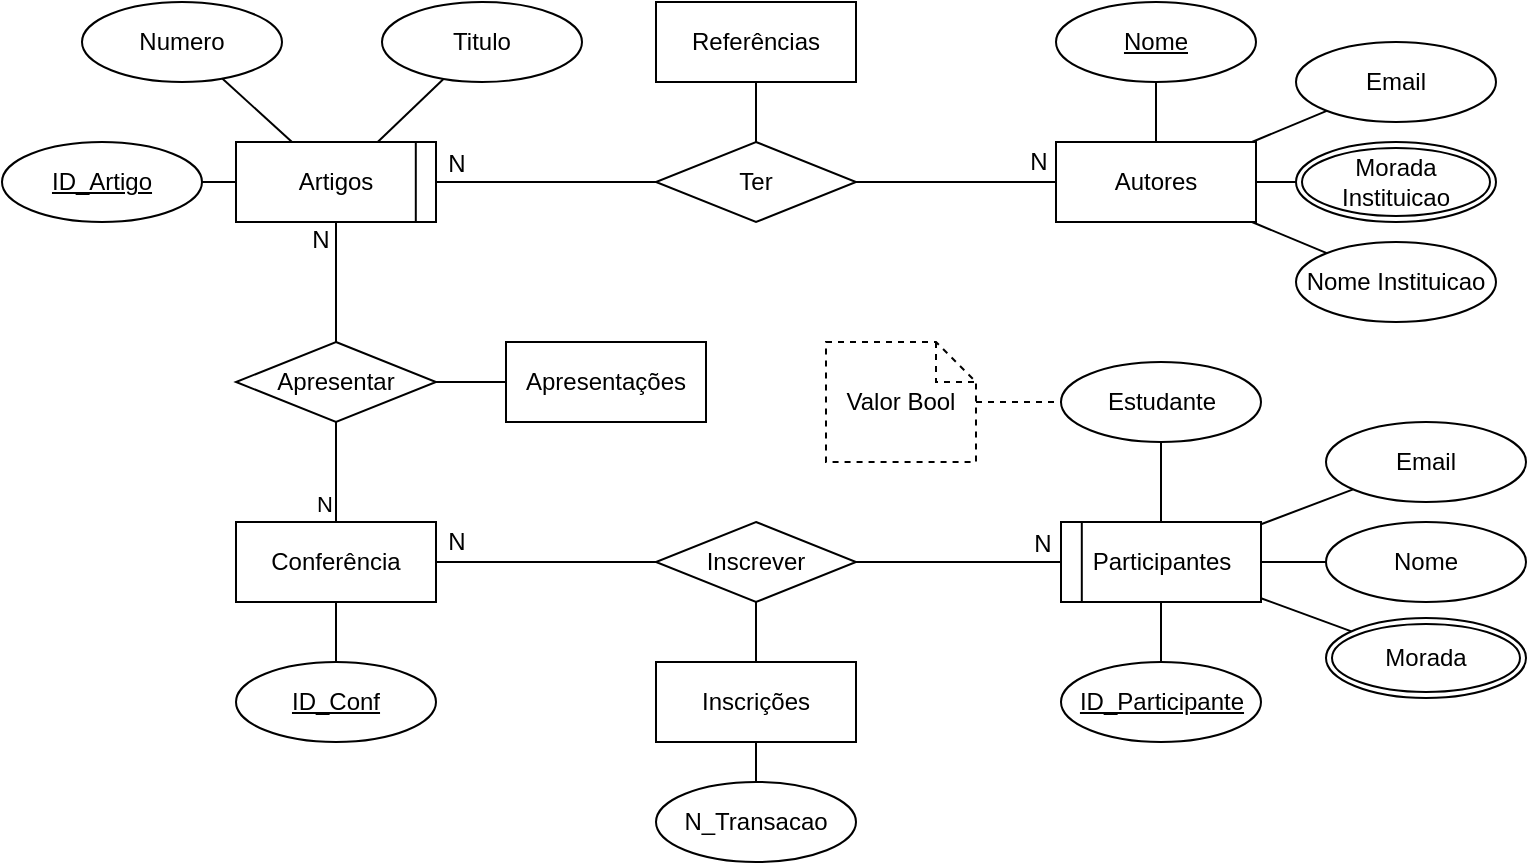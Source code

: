 <mxfile version="22.0.8" type="device">
  <diagram name="Página-1" id="KPgeCFxP6ORWYZsy2WJY">
    <mxGraphModel dx="1420" dy="736" grid="1" gridSize="10" guides="1" tooltips="1" connect="1" arrows="1" fold="1" page="1" pageScale="1" pageWidth="1169" pageHeight="1654" math="0" shadow="0">
      <root>
        <mxCell id="0" />
        <mxCell id="1" parent="0" />
        <mxCell id="MkJjepVYHZoZUH8anY33-1" value="Artigos" style="whiteSpace=wrap;html=1;align=center;" parent="1" vertex="1">
          <mxGeometry x="321" y="682" width="100" height="40" as="geometry" />
        </mxCell>
        <mxCell id="MkJjepVYHZoZUH8anY33-2" value="Titulo" style="ellipse;whiteSpace=wrap;html=1;align=center;" parent="1" vertex="1">
          <mxGeometry x="394" y="612" width="100" height="40" as="geometry" />
        </mxCell>
        <mxCell id="MkJjepVYHZoZUH8anY33-3" value="Numero" style="ellipse;whiteSpace=wrap;html=1;align=center;" parent="1" vertex="1">
          <mxGeometry x="244" y="612" width="100" height="40" as="geometry" />
        </mxCell>
        <mxCell id="MkJjepVYHZoZUH8anY33-4" value="" style="endArrow=none;html=1;rounded=0;" parent="1" source="MkJjepVYHZoZUH8anY33-3" target="MkJjepVYHZoZUH8anY33-1" edge="1">
          <mxGeometry relative="1" as="geometry">
            <mxPoint x="211" y="752" as="sourcePoint" />
            <mxPoint x="371" y="752" as="targetPoint" />
          </mxGeometry>
        </mxCell>
        <mxCell id="MkJjepVYHZoZUH8anY33-5" value="" style="endArrow=none;html=1;rounded=0;" parent="1" source="MkJjepVYHZoZUH8anY33-1" target="MkJjepVYHZoZUH8anY33-2" edge="1">
          <mxGeometry relative="1" as="geometry">
            <mxPoint x="141" y="912" as="sourcePoint" />
            <mxPoint x="301" y="912" as="targetPoint" />
          </mxGeometry>
        </mxCell>
        <mxCell id="MkJjepVYHZoZUH8anY33-6" value="Autores" style="whiteSpace=wrap;html=1;align=center;" parent="1" vertex="1">
          <mxGeometry x="731" y="682" width="100" height="40" as="geometry" />
        </mxCell>
        <mxCell id="MkJjepVYHZoZUH8anY33-9" style="edgeStyle=orthogonalEdgeStyle;rounded=0;orthogonalLoop=1;jettySize=auto;html=1;exitX=1;exitY=0.5;exitDx=0;exitDy=0;endArrow=none;endFill=0;" parent="1" source="MkJjepVYHZoZUH8anY33-8" target="MkJjepVYHZoZUH8anY33-6" edge="1">
          <mxGeometry relative="1" as="geometry" />
        </mxCell>
        <mxCell id="MkJjepVYHZoZUH8anY33-11" value="N" style="edgeLabel;html=1;align=center;verticalAlign=middle;resizable=0;points=[];fontSize=12;" parent="MkJjepVYHZoZUH8anY33-9" vertex="1" connectable="0">
          <mxGeometry x="0.82" relative="1" as="geometry">
            <mxPoint y="-10" as="offset" />
          </mxGeometry>
        </mxCell>
        <mxCell id="MkJjepVYHZoZUH8anY33-10" style="edgeStyle=orthogonalEdgeStyle;rounded=0;orthogonalLoop=1;jettySize=auto;html=1;exitX=0;exitY=0.5;exitDx=0;exitDy=0;endArrow=none;endFill=0;" parent="1" source="MkJjepVYHZoZUH8anY33-8" target="MkJjepVYHZoZUH8anY33-1" edge="1">
          <mxGeometry relative="1" as="geometry" />
        </mxCell>
        <mxCell id="MkJjepVYHZoZUH8anY33-12" value="N" style="edgeLabel;html=1;align=center;verticalAlign=middle;resizable=0;points=[];fontSize=12;" parent="MkJjepVYHZoZUH8anY33-10" vertex="1" connectable="0">
          <mxGeometry x="0.818" relative="1" as="geometry">
            <mxPoint y="-9" as="offset" />
          </mxGeometry>
        </mxCell>
        <mxCell id="MkJjepVYHZoZUH8anY33-22" style="edgeStyle=orthogonalEdgeStyle;rounded=0;orthogonalLoop=1;jettySize=auto;html=1;exitX=0.5;exitY=0;exitDx=0;exitDy=0;endArrow=none;endFill=0;" parent="1" source="MkJjepVYHZoZUH8anY33-8" target="MkJjepVYHZoZUH8anY33-21" edge="1">
          <mxGeometry relative="1" as="geometry" />
        </mxCell>
        <mxCell id="MkJjepVYHZoZUH8anY33-8" value="Ter" style="shape=rhombus;perimeter=rhombusPerimeter;whiteSpace=wrap;html=1;align=center;" parent="1" vertex="1">
          <mxGeometry x="531" y="682" width="100" height="40" as="geometry" />
        </mxCell>
        <mxCell id="MkJjepVYHZoZUH8anY33-13" value="" style="endArrow=none;html=1;rounded=0;" parent="1" source="YyS00n3fKK938295Hcvb-43" target="MkJjepVYHZoZUH8anY33-6" edge="1">
          <mxGeometry relative="1" as="geometry">
            <mxPoint x="781" y="652" as="sourcePoint" />
            <mxPoint x="751" y="762" as="targetPoint" />
          </mxGeometry>
        </mxCell>
        <mxCell id="MkJjepVYHZoZUH8anY33-14" value="Email" style="ellipse;whiteSpace=wrap;html=1;align=center;" parent="1" vertex="1">
          <mxGeometry x="851" y="632" width="100" height="40" as="geometry" />
        </mxCell>
        <mxCell id="MkJjepVYHZoZUH8anY33-15" value="" style="endArrow=none;html=1;rounded=0;" parent="1" source="MkJjepVYHZoZUH8anY33-6" target="MkJjepVYHZoZUH8anY33-14" edge="1">
          <mxGeometry relative="1" as="geometry">
            <mxPoint x="731" y="742" as="sourcePoint" />
            <mxPoint x="891" y="742" as="targetPoint" />
          </mxGeometry>
        </mxCell>
        <mxCell id="MkJjepVYHZoZUH8anY33-16" value="Nome Instituicao" style="ellipse;whiteSpace=wrap;html=1;align=center;" parent="1" vertex="1">
          <mxGeometry x="851" y="732" width="100" height="40" as="geometry" />
        </mxCell>
        <mxCell id="MkJjepVYHZoZUH8anY33-18" value="" style="endArrow=none;html=1;rounded=0;" parent="1" source="h_9VpKN5OhSy3eTlyTCF-1" target="MkJjepVYHZoZUH8anY33-6" edge="1">
          <mxGeometry relative="1" as="geometry">
            <mxPoint x="851" y="702" as="sourcePoint" />
            <mxPoint x="871" y="782" as="targetPoint" />
          </mxGeometry>
        </mxCell>
        <mxCell id="MkJjepVYHZoZUH8anY33-19" value="" style="endArrow=none;html=1;rounded=0;" parent="1" source="MkJjepVYHZoZUH8anY33-16" target="MkJjepVYHZoZUH8anY33-6" edge="1">
          <mxGeometry relative="1" as="geometry">
            <mxPoint x="691" y="792" as="sourcePoint" />
            <mxPoint x="851" y="792" as="targetPoint" />
          </mxGeometry>
        </mxCell>
        <mxCell id="MkJjepVYHZoZUH8anY33-20" value="" style="endArrow=none;html=1;rounded=0;exitX=0.899;exitY=0.011;exitDx=0;exitDy=0;exitPerimeter=0;entryX=0.899;entryY=0.996;entryDx=0;entryDy=0;entryPerimeter=0;" parent="1" source="MkJjepVYHZoZUH8anY33-1" target="MkJjepVYHZoZUH8anY33-1" edge="1">
          <mxGeometry relative="1" as="geometry">
            <mxPoint x="371" y="762" as="sourcePoint" />
            <mxPoint x="531" y="762" as="targetPoint" />
          </mxGeometry>
        </mxCell>
        <mxCell id="MkJjepVYHZoZUH8anY33-21" value="Referências" style="whiteSpace=wrap;html=1;align=center;" parent="1" vertex="1">
          <mxGeometry x="531" y="612" width="100" height="40" as="geometry" />
        </mxCell>
        <mxCell id="YyS00n3fKK938295Hcvb-1" value="Participantes" style="whiteSpace=wrap;html=1;align=center;" parent="1" vertex="1">
          <mxGeometry x="733.5" y="872" width="100" height="40" as="geometry" />
        </mxCell>
        <mxCell id="YyS00n3fKK938295Hcvb-2" value="Nome" style="ellipse;whiteSpace=wrap;html=1;align=center;" parent="1" vertex="1">
          <mxGeometry x="866" y="872" width="100" height="40" as="geometry" />
        </mxCell>
        <mxCell id="YyS00n3fKK938295Hcvb-3" value="" style="endArrow=none;html=1;rounded=0;" parent="1" source="YyS00n3fKK938295Hcvb-1" target="YyS00n3fKK938295Hcvb-2" edge="1">
          <mxGeometry relative="1" as="geometry">
            <mxPoint x="708.5" y="952" as="sourcePoint" />
            <mxPoint x="868.5" y="952" as="targetPoint" />
          </mxGeometry>
        </mxCell>
        <mxCell id="YyS00n3fKK938295Hcvb-7" value="" style="endArrow=none;html=1;rounded=0;" parent="1" source="h_9VpKN5OhSy3eTlyTCF-2" target="YyS00n3fKK938295Hcvb-1" edge="1">
          <mxGeometry relative="1" as="geometry">
            <mxPoint x="879.662" y="928.262" as="sourcePoint" />
            <mxPoint x="848.5" y="962" as="targetPoint" />
          </mxGeometry>
        </mxCell>
        <mxCell id="YyS00n3fKK938295Hcvb-9" value="Email" style="ellipse;whiteSpace=wrap;html=1;align=center;" parent="1" vertex="1">
          <mxGeometry x="866" y="822" width="100" height="40" as="geometry" />
        </mxCell>
        <mxCell id="YyS00n3fKK938295Hcvb-10" value="" style="endArrow=none;html=1;rounded=0;" parent="1" source="YyS00n3fKK938295Hcvb-9" target="YyS00n3fKK938295Hcvb-1" edge="1">
          <mxGeometry relative="1" as="geometry">
            <mxPoint x="568.5" y="1022" as="sourcePoint" />
            <mxPoint x="728.5" y="1022" as="targetPoint" />
          </mxGeometry>
        </mxCell>
        <mxCell id="YyS00n3fKK938295Hcvb-11" value="Estudante" style="ellipse;whiteSpace=wrap;html=1;align=center;" parent="1" vertex="1">
          <mxGeometry x="733.5" y="792" width="100" height="40" as="geometry" />
        </mxCell>
        <mxCell id="YyS00n3fKK938295Hcvb-12" value="" style="endArrow=none;html=1;rounded=0;" parent="1" source="YyS00n3fKK938295Hcvb-11" target="YyS00n3fKK938295Hcvb-1" edge="1">
          <mxGeometry relative="1" as="geometry">
            <mxPoint x="1008.5" y="962" as="sourcePoint" />
            <mxPoint x="1168.5" y="962" as="targetPoint" />
          </mxGeometry>
        </mxCell>
        <mxCell id="YyS00n3fKK938295Hcvb-14" style="edgeStyle=orthogonalEdgeStyle;rounded=0;orthogonalLoop=1;jettySize=auto;html=1;endArrow=none;endFill=0;dashed=1;" parent="1" source="YyS00n3fKK938295Hcvb-18" target="YyS00n3fKK938295Hcvb-11" edge="1">
          <mxGeometry relative="1" as="geometry">
            <mxPoint x="908.5" y="812" as="sourcePoint" />
          </mxGeometry>
        </mxCell>
        <mxCell id="YyS00n3fKK938295Hcvb-15" value="ID_Participante" style="ellipse;whiteSpace=wrap;html=1;align=center;fontStyle=4;" parent="1" vertex="1">
          <mxGeometry x="733.5" y="942" width="100" height="40" as="geometry" />
        </mxCell>
        <mxCell id="YyS00n3fKK938295Hcvb-16" value="" style="endArrow=none;html=1;rounded=0;" parent="1" source="YyS00n3fKK938295Hcvb-15" target="YyS00n3fKK938295Hcvb-1" edge="1">
          <mxGeometry relative="1" as="geometry">
            <mxPoint x="628.5" y="1002" as="sourcePoint" />
            <mxPoint x="788.5" y="1002" as="targetPoint" />
          </mxGeometry>
        </mxCell>
        <mxCell id="YyS00n3fKK938295Hcvb-17" value="Conferência" style="whiteSpace=wrap;html=1;align=center;" parent="1" vertex="1">
          <mxGeometry x="321" y="872" width="100" height="40" as="geometry" />
        </mxCell>
        <mxCell id="YyS00n3fKK938295Hcvb-18" value="Valor Bool" style="shape=note;size=20;whiteSpace=wrap;html=1;dashed=1;" parent="1" vertex="1">
          <mxGeometry x="616" y="782" width="75" height="60" as="geometry" />
        </mxCell>
        <mxCell id="YyS00n3fKK938295Hcvb-19" style="edgeStyle=orthogonalEdgeStyle;rounded=0;orthogonalLoop=1;jettySize=auto;html=1;exitX=0;exitY=0.5;exitDx=0;exitDy=0;endArrow=none;endFill=0;" parent="1" source="YyS00n3fKK938295Hcvb-23" target="YyS00n3fKK938295Hcvb-17" edge="1">
          <mxGeometry relative="1" as="geometry">
            <mxPoint x="111.0" y="862" as="targetPoint" />
          </mxGeometry>
        </mxCell>
        <mxCell id="YyS00n3fKK938295Hcvb-20" value="N" style="edgeLabel;html=1;align=center;verticalAlign=middle;resizable=0;points=[];fontSize=12;" parent="YyS00n3fKK938295Hcvb-19" vertex="1" connectable="0">
          <mxGeometry x="0.82" relative="1" as="geometry">
            <mxPoint y="-10" as="offset" />
          </mxGeometry>
        </mxCell>
        <mxCell id="YyS00n3fKK938295Hcvb-21" style="edgeStyle=orthogonalEdgeStyle;rounded=0;orthogonalLoop=1;jettySize=auto;html=1;exitX=1;exitY=0.5;exitDx=0;exitDy=0;endArrow=none;endFill=0;" parent="1" source="YyS00n3fKK938295Hcvb-23" target="YyS00n3fKK938295Hcvb-1" edge="1">
          <mxGeometry relative="1" as="geometry">
            <mxPoint x="406" y="897" as="targetPoint" />
          </mxGeometry>
        </mxCell>
        <mxCell id="YyS00n3fKK938295Hcvb-22" value="N" style="edgeLabel;html=1;align=center;verticalAlign=middle;resizable=0;points=[];fontSize=12;" parent="YyS00n3fKK938295Hcvb-21" vertex="1" connectable="0">
          <mxGeometry x="0.818" relative="1" as="geometry">
            <mxPoint y="-9" as="offset" />
          </mxGeometry>
        </mxCell>
        <mxCell id="YyS00n3fKK938295Hcvb-25" style="edgeStyle=orthogonalEdgeStyle;rounded=0;orthogonalLoop=1;jettySize=auto;html=1;exitX=0.5;exitY=1;exitDx=0;exitDy=0;endArrow=none;endFill=0;" parent="1" source="YyS00n3fKK938295Hcvb-23" target="YyS00n3fKK938295Hcvb-24" edge="1">
          <mxGeometry relative="1" as="geometry" />
        </mxCell>
        <mxCell id="YyS00n3fKK938295Hcvb-23" value="Inscrever" style="shape=rhombus;perimeter=rhombusPerimeter;whiteSpace=wrap;html=1;align=center;" parent="1" vertex="1">
          <mxGeometry x="531" y="872" width="100" height="40" as="geometry" />
        </mxCell>
        <mxCell id="YyS00n3fKK938295Hcvb-24" value="Inscrições" style="whiteSpace=wrap;html=1;align=center;" parent="1" vertex="1">
          <mxGeometry x="531" y="942" width="100" height="40" as="geometry" />
        </mxCell>
        <mxCell id="YyS00n3fKK938295Hcvb-26" value="N_Transacao" style="ellipse;whiteSpace=wrap;html=1;align=center;" parent="1" vertex="1">
          <mxGeometry x="531" y="1002" width="100" height="40" as="geometry" />
        </mxCell>
        <mxCell id="YyS00n3fKK938295Hcvb-27" value="" style="endArrow=none;html=1;rounded=0;" parent="1" source="YyS00n3fKK938295Hcvb-24" target="YyS00n3fKK938295Hcvb-26" edge="1">
          <mxGeometry relative="1" as="geometry">
            <mxPoint x="396" y="1032" as="sourcePoint" />
            <mxPoint x="556" y="1032" as="targetPoint" />
          </mxGeometry>
        </mxCell>
        <mxCell id="YyS00n3fKK938295Hcvb-28" value="" style="endArrow=none;html=1;rounded=0;entryX=0.104;entryY=0.004;entryDx=0;entryDy=0;entryPerimeter=0;exitX=0.104;exitY=0.989;exitDx=0;exitDy=0;exitPerimeter=0;" parent="1" source="YyS00n3fKK938295Hcvb-1" target="YyS00n3fKK938295Hcvb-1" edge="1">
          <mxGeometry relative="1" as="geometry">
            <mxPoint x="744" y="910" as="sourcePoint" />
            <mxPoint x="1048.5" y="922" as="targetPoint" />
          </mxGeometry>
        </mxCell>
        <mxCell id="YyS00n3fKK938295Hcvb-29" value="ID_Conf" style="ellipse;whiteSpace=wrap;html=1;align=center;fontStyle=4;" parent="1" vertex="1">
          <mxGeometry x="321" y="942" width="100" height="40" as="geometry" />
        </mxCell>
        <mxCell id="YyS00n3fKK938295Hcvb-30" value="" style="endArrow=none;html=1;rounded=0;" parent="1" source="YyS00n3fKK938295Hcvb-29" target="YyS00n3fKK938295Hcvb-17" edge="1">
          <mxGeometry relative="1" as="geometry">
            <mxPoint x="376" y="1012" as="sourcePoint" />
            <mxPoint x="536" y="1012" as="targetPoint" />
          </mxGeometry>
        </mxCell>
        <mxCell id="YyS00n3fKK938295Hcvb-32" style="edgeStyle=orthogonalEdgeStyle;rounded=0;orthogonalLoop=1;jettySize=auto;html=1;exitX=0.5;exitY=0;exitDx=0;exitDy=0;endArrow=none;endFill=0;" parent="1" source="YyS00n3fKK938295Hcvb-31" target="MkJjepVYHZoZUH8anY33-1" edge="1">
          <mxGeometry relative="1" as="geometry" />
        </mxCell>
        <mxCell id="YyS00n3fKK938295Hcvb-33" value="N" style="edgeLabel;html=1;align=center;verticalAlign=middle;resizable=0;points=[];fontSize=12;" parent="YyS00n3fKK938295Hcvb-32" vertex="1" connectable="0">
          <mxGeometry x="0.733" y="1" relative="1" as="geometry">
            <mxPoint x="-7" y="1" as="offset" />
          </mxGeometry>
        </mxCell>
        <mxCell id="YyS00n3fKK938295Hcvb-34" style="edgeStyle=orthogonalEdgeStyle;rounded=0;orthogonalLoop=1;jettySize=auto;html=1;exitX=0.5;exitY=1;exitDx=0;exitDy=0;endArrow=none;endFill=0;" parent="1" source="YyS00n3fKK938295Hcvb-31" target="YyS00n3fKK938295Hcvb-17" edge="1">
          <mxGeometry relative="1" as="geometry" />
        </mxCell>
        <mxCell id="YyS00n3fKK938295Hcvb-35" value="N" style="edgeLabel;html=1;align=center;verticalAlign=middle;resizable=0;points=[];" parent="YyS00n3fKK938295Hcvb-34" vertex="1" connectable="0">
          <mxGeometry x="0.76" y="-1" relative="1" as="geometry">
            <mxPoint x="-5" y="-3" as="offset" />
          </mxGeometry>
        </mxCell>
        <mxCell id="YyS00n3fKK938295Hcvb-37" style="edgeStyle=orthogonalEdgeStyle;rounded=0;orthogonalLoop=1;jettySize=auto;html=1;exitX=1;exitY=0.5;exitDx=0;exitDy=0;endArrow=none;endFill=0;" parent="1" source="YyS00n3fKK938295Hcvb-31" target="YyS00n3fKK938295Hcvb-36" edge="1">
          <mxGeometry relative="1" as="geometry" />
        </mxCell>
        <mxCell id="YyS00n3fKK938295Hcvb-31" value="Apresentar" style="shape=rhombus;perimeter=rhombusPerimeter;whiteSpace=wrap;html=1;align=center;" parent="1" vertex="1">
          <mxGeometry x="321" y="782" width="100" height="40" as="geometry" />
        </mxCell>
        <mxCell id="YyS00n3fKK938295Hcvb-36" value="Apresentações" style="whiteSpace=wrap;html=1;align=center;" parent="1" vertex="1">
          <mxGeometry x="456" y="782" width="100" height="40" as="geometry" />
        </mxCell>
        <mxCell id="YyS00n3fKK938295Hcvb-38" value="ID_Artigo" style="ellipse;whiteSpace=wrap;html=1;align=center;fontStyle=4;" parent="1" vertex="1">
          <mxGeometry x="204" y="682" width="100" height="40" as="geometry" />
        </mxCell>
        <mxCell id="YyS00n3fKK938295Hcvb-42" value="" style="endArrow=none;html=1;rounded=0;" parent="1" source="YyS00n3fKK938295Hcvb-38" target="MkJjepVYHZoZUH8anY33-1" edge="1">
          <mxGeometry relative="1" as="geometry">
            <mxPoint x="254" y="760" as="sourcePoint" />
            <mxPoint x="289" y="792" as="targetPoint" />
          </mxGeometry>
        </mxCell>
        <mxCell id="YyS00n3fKK938295Hcvb-43" value="Nome" style="ellipse;whiteSpace=wrap;html=1;align=center;fontStyle=4;" parent="1" vertex="1">
          <mxGeometry x="731" y="612" width="100" height="40" as="geometry" />
        </mxCell>
        <mxCell id="h_9VpKN5OhSy3eTlyTCF-1" value="Morada Instituicao" style="ellipse;shape=doubleEllipse;margin=3;whiteSpace=wrap;html=1;align=center;" vertex="1" parent="1">
          <mxGeometry x="851" y="682" width="100" height="40" as="geometry" />
        </mxCell>
        <mxCell id="h_9VpKN5OhSy3eTlyTCF-2" value="Morada" style="ellipse;shape=doubleEllipse;margin=3;whiteSpace=wrap;html=1;align=center;" vertex="1" parent="1">
          <mxGeometry x="866" y="920" width="100" height="40" as="geometry" />
        </mxCell>
      </root>
    </mxGraphModel>
  </diagram>
</mxfile>
